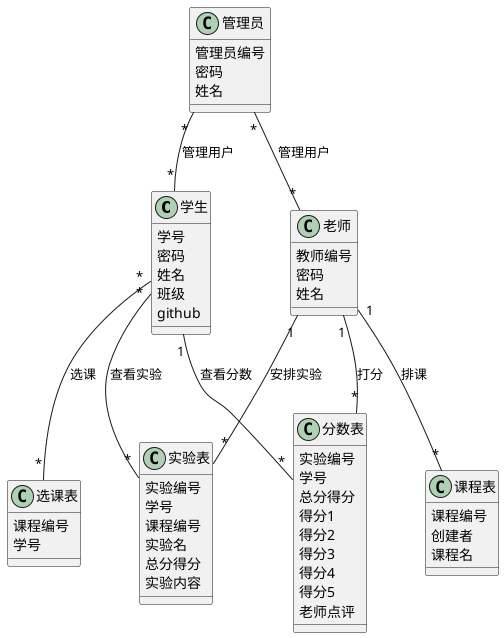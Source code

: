 ﻿@startuml
class 学生{
学号
密码
姓名
班级
github
}

class 老师{
教师编号
密码
姓名
}

class 管理员{
管理员编号
密码
姓名
}

class 课程表{
课程编号
创建者
课程名
}

class 实验表{
实验编号
学号
课程编号
实验名
总分得分
实验内容
}

class 分数表{
实验编号
学号
总分得分
得分1
得分2
得分3
得分4
得分5
老师点评
}

class 选课表{
课程编号
学号
}

管理员 "*"--"*" 学生 :管理用户
管理员 "*"--"*" 老师 :管理用户

老师 "1"--"*" 课程表 :排课
老师 "1"--"*" 实验表 :安排实验
老师 "1"--"*" 分数表 :打分

学生 "*"--"*" 选课表 :选课
学生 "*"--"*" 实验表 :查看实验
学生 "1"--"*" 分数表 :查看分数
@enduml